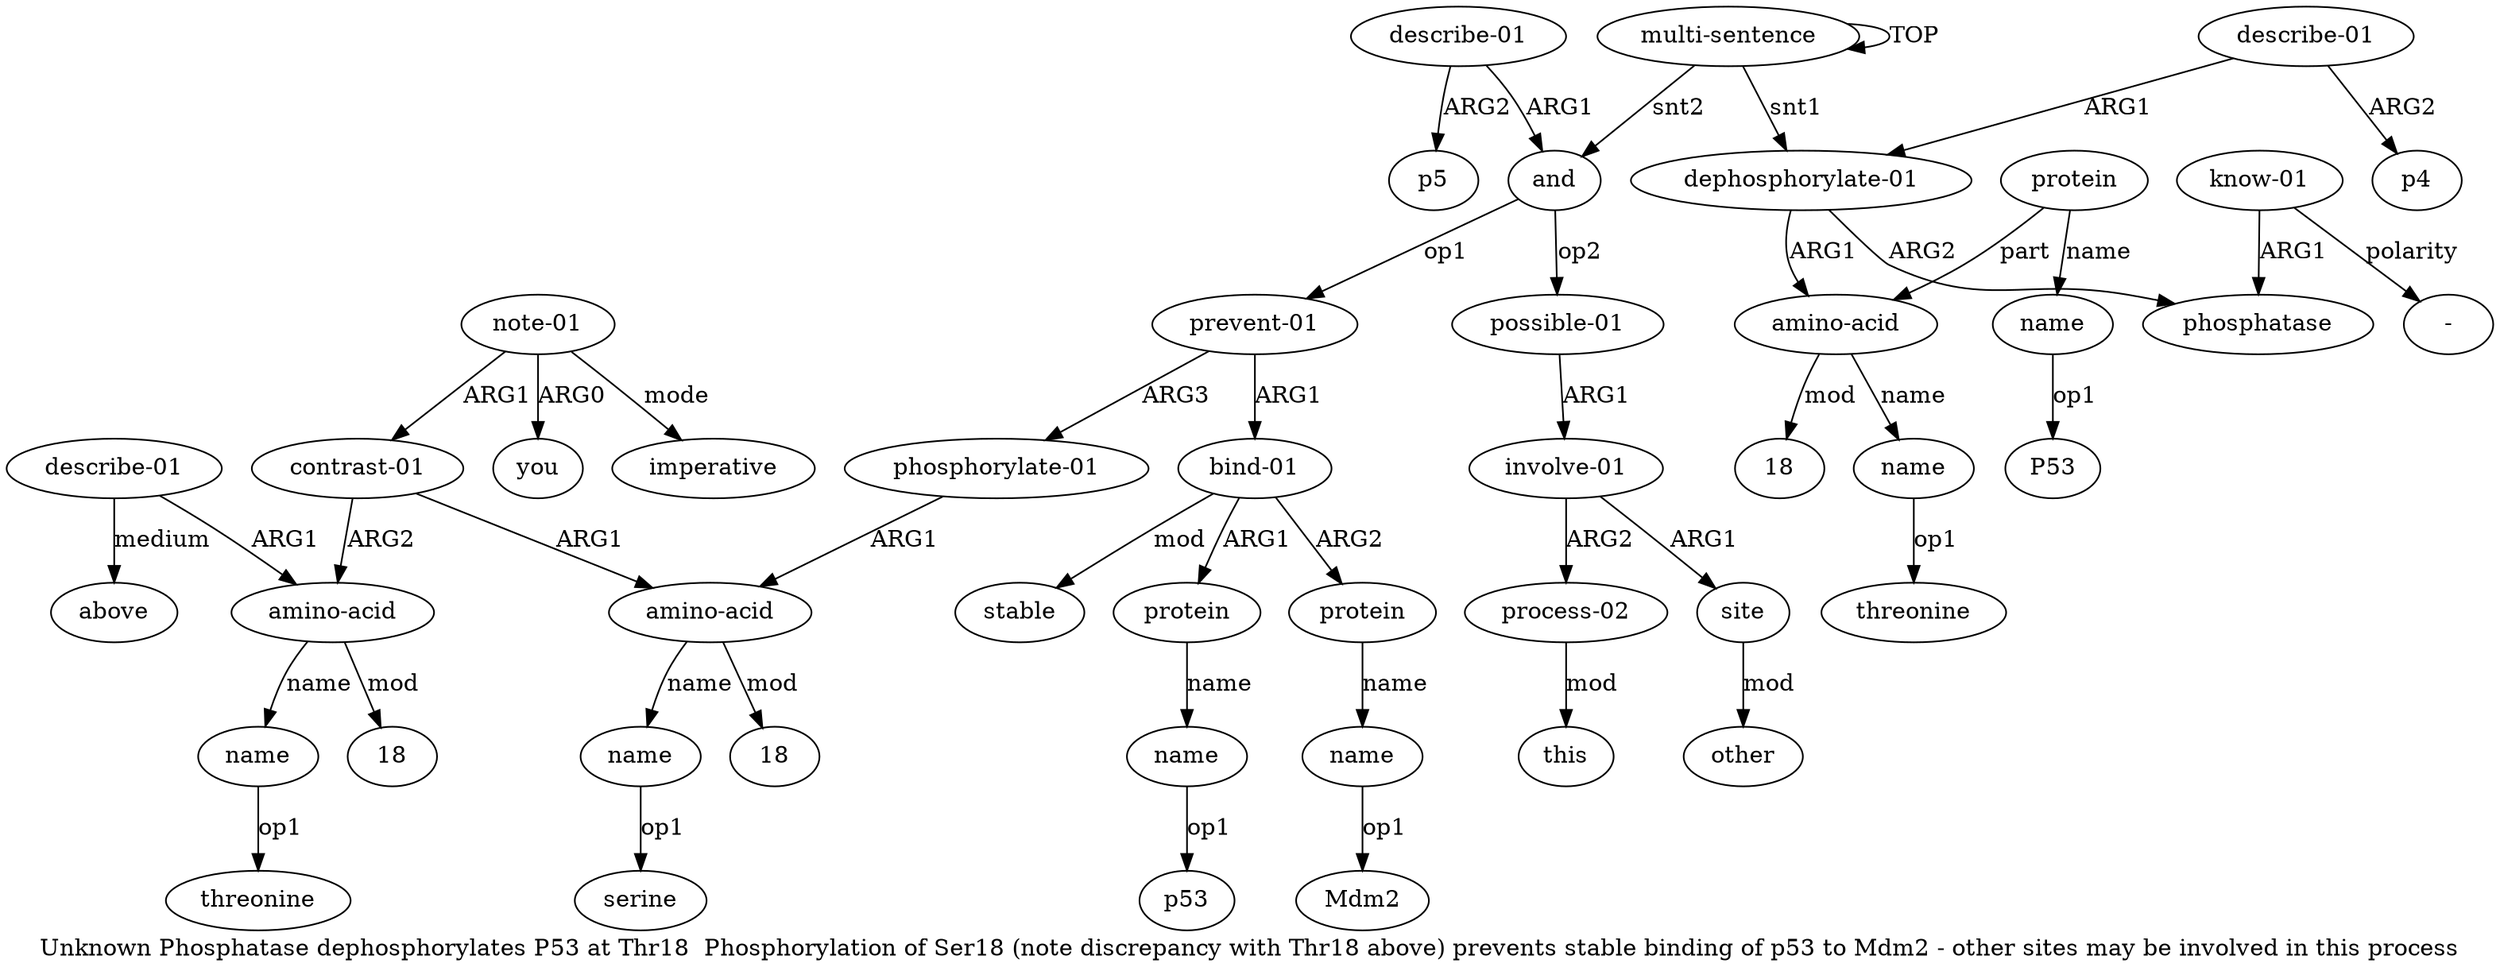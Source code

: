 digraph  {
	graph [label="Unknown Phosphatase dephosphorylates P53 at Thr18  Phosphorylation of Ser18 (note discrepancy with Thr18 above) prevents stable \
binding of p53 to Mdm2 - other sites may be involved in this process"];
	node [label="\N"];
	a20	 [color=black,
		gold_ind=20,
		gold_label=name,
		label=name,
		test_ind=20,
		test_label=name];
	"a20 serine"	 [color=black,
		gold_ind=-1,
		gold_label=serine,
		label=serine,
		test_ind=-1,
		test_label=serine];
	a20 -> "a20 serine" [key=0,
	color=black,
	gold_label=op1,
	label=op1,
	test_label=op1];
a21 [color=black,
	gold_ind=21,
	gold_label="contrast-01",
	label="contrast-01",
	test_ind=21,
	test_label="contrast-01"];
a22 [color=black,
	gold_ind=22,
	gold_label="amino-acid",
	label="amino-acid",
	test_ind=22,
	test_label="amino-acid"];
a21 -> a22 [key=0,
color=black,
gold_label=ARG2,
label=ARG2,
test_label=ARG2];
a19 [color=black,
gold_ind=19,
gold_label="amino-acid",
label="amino-acid",
test_ind=19,
test_label="amino-acid"];
a21 -> a19 [key=0,
color=black,
gold_label=ARG1,
label=ARG1,
test_label=ARG1];
a23 [color=black,
gold_ind=23,
gold_label=name,
label=name,
test_ind=23,
test_label=name];
a22 -> a23 [key=0,
color=black,
gold_label=name,
label=name,
test_label=name];
"a22 18" [color=black,
gold_ind=-1,
gold_label=18,
label=18,
test_ind=-1,
test_label=18];
a22 -> "a22 18" [key=0,
color=black,
gold_label=mod,
label=mod,
test_label=mod];
"a23 threonine" [color=black,
gold_ind=-1,
gold_label=threonine,
label=threonine,
test_ind=-1,
test_label=threonine];
a23 -> "a23 threonine" [key=0,
color=black,
gold_label=op1,
label=op1,
test_label=op1];
a24 [color=black,
gold_ind=24,
gold_label="describe-01",
label="describe-01",
test_ind=24,
test_label="describe-01"];
a24 -> a22 [key=0,
color=black,
gold_label=ARG1,
label=ARG1,
test_label=ARG1];
a25 [color=black,
gold_ind=25,
gold_label=above,
label=above,
test_ind=25,
test_label=above];
a24 -> a25 [key=0,
color=black,
gold_label=medium,
label=medium,
test_label=medium];
a26 [color=black,
gold_ind=26,
gold_label="note-01",
label="note-01",
test_ind=26,
test_label="note-01"];
a26 -> a21 [key=0,
color=black,
gold_label=ARG1,
label=ARG1,
test_label=ARG1];
a27 [color=black,
gold_ind=27,
gold_label=you,
label=you,
test_ind=27,
test_label=you];
a26 -> a27 [key=0,
color=black,
gold_label=ARG0,
label=ARG0,
test_label=ARG0];
"a26 imperative" [color=black,
gold_ind=-1,
gold_label=imperative,
label=imperative,
test_ind=-1,
test_label=imperative];
a26 -> "a26 imperative" [key=0,
color=black,
gold_label=mode,
label=mode,
test_label=mode];
a28 [color=black,
gold_ind=28,
gold_label="possible-01",
label="possible-01",
test_ind=28,
test_label="possible-01"];
a29 [color=black,
gold_ind=29,
gold_label="involve-01",
label="involve-01",
test_ind=29,
test_label="involve-01"];
a28 -> a29 [key=0,
color=black,
gold_label=ARG1,
label=ARG1,
test_label=ARG1];
a30 [color=black,
gold_ind=30,
gold_label=site,
label=site,
test_ind=30,
test_label=site];
a29 -> a30 [key=0,
color=black,
gold_label=ARG1,
label=ARG1,
test_label=ARG1];
a32 [color=black,
gold_ind=32,
gold_label="process-02",
label="process-02",
test_ind=32,
test_label="process-02"];
a29 -> a32 [key=0,
color=black,
gold_label=ARG2,
label=ARG2,
test_label=ARG2];
a31 [color=black,
gold_ind=31,
gold_label=other,
label=other,
test_ind=31,
test_label=other];
a30 -> a31 [key=0,
color=black,
gold_label=mod,
label=mod,
test_label=mod];
a33 [color=black,
gold_ind=33,
gold_label=this,
label=this,
test_ind=33,
test_label=this];
a35 [color=black,
gold_ind=35,
gold_label=p5,
label=p5,
test_ind=35,
test_label=p5];
a34 [color=black,
gold_ind=34,
gold_label="describe-01",
label="describe-01",
test_ind=34,
test_label="describe-01"];
a34 -> a35 [key=0,
color=black,
gold_label=ARG2,
label=ARG2,
test_label=ARG2];
a10 [color=black,
gold_ind=10,
gold_label=and,
label=and,
test_ind=10,
test_label=and];
a34 -> a10 [key=0,
color=black,
gold_label=ARG1,
label=ARG1,
test_label=ARG1];
"a14 p53" [color=black,
gold_ind=-1,
gold_label=p53,
label=p53,
test_ind=-1,
test_label=p53];
"a5 P53" [color=black,
gold_ind=-1,
gold_label=P53,
label=P53,
test_ind=-1,
test_label=P53];
"a16 Mdm2" [color=black,
gold_ind=-1,
gold_label=Mdm2,
label=Mdm2,
test_ind=-1,
test_label=Mdm2];
"a19 18" [color=black,
gold_ind=-1,
gold_label=18,
label=18,
test_ind=-1,
test_label=18];
"a7 -" [color=black,
gold_ind=-1,
gold_label="-",
label="-",
test_ind=-1,
test_label="-"];
a32 -> a33 [key=0,
color=black,
gold_label=mod,
label=mod,
test_label=mod];
a15 [color=black,
gold_ind=15,
gold_label=protein,
label=protein,
test_ind=15,
test_label=protein];
a16 [color=black,
gold_ind=16,
gold_label=name,
label=name,
test_ind=16,
test_label=name];
a15 -> a16 [key=0,
color=black,
gold_label=name,
label=name,
test_label=name];
a14 [color=black,
gold_ind=14,
gold_label=name,
label=name,
test_ind=14,
test_label=name];
a14 -> "a14 p53" [key=0,
color=black,
gold_label=op1,
label=op1,
test_label=op1];
a17 [color=black,
gold_ind=17,
gold_label=stable,
label=stable,
test_ind=17,
test_label=stable];
a16 -> "a16 Mdm2" [key=0,
color=black,
gold_label=op1,
label=op1,
test_label=op1];
a11 [color=black,
gold_ind=11,
gold_label="prevent-01",
label="prevent-01",
test_ind=11,
test_label="prevent-01"];
a12 [color=black,
gold_ind=12,
gold_label="bind-01",
label="bind-01",
test_ind=12,
test_label="bind-01"];
a11 -> a12 [key=0,
color=black,
gold_label=ARG1,
label=ARG1,
test_label=ARG1];
a18 [color=black,
gold_ind=18,
gold_label="phosphorylate-01",
label="phosphorylate-01",
test_ind=18,
test_label="phosphorylate-01"];
a11 -> a18 [key=0,
color=black,
gold_label=ARG3,
label=ARG3,
test_label=ARG3];
a10 -> a28 [key=0,
color=black,
gold_label=op2,
label=op2,
test_label=op2];
a10 -> a11 [key=0,
color=black,
gold_label=op1,
label=op1,
test_label=op1];
a13 [color=black,
gold_ind=13,
gold_label=protein,
label=protein,
test_ind=13,
test_label=protein];
a13 -> a14 [key=0,
color=black,
gold_label=name,
label=name,
test_label=name];
a12 -> a15 [key=0,
color=black,
gold_label=ARG2,
label=ARG2,
test_label=ARG2];
a12 -> a17 [key=0,
color=black,
gold_label=mod,
label=mod,
test_label=mod];
a12 -> a13 [key=0,
color=black,
gold_label=ARG1,
label=ARG1,
test_label=ARG1];
a19 -> a20 [key=0,
color=black,
gold_label=name,
label=name,
test_label=name];
a19 -> "a19 18" [key=0,
color=black,
gold_label=mod,
label=mod,
test_label=mod];
a18 -> a19 [key=0,
color=black,
gold_label=ARG1,
label=ARG1,
test_label=ARG1];
"a3 threonine" [color=black,
gold_ind=-1,
gold_label=threonine,
label=threonine,
test_ind=-1,
test_label=threonine];
a1 [color=black,
gold_ind=1,
gold_label="dephosphorylate-01",
label="dephosphorylate-01",
test_ind=1,
test_label="dephosphorylate-01"];
a2 [color=black,
gold_ind=2,
gold_label="amino-acid",
label="amino-acid",
test_ind=2,
test_label="amino-acid"];
a1 -> a2 [key=0,
color=black,
gold_label=ARG1,
label=ARG1,
test_label=ARG1];
a6 [color=black,
gold_ind=6,
gold_label=phosphatase,
label=phosphatase,
test_ind=6,
test_label=phosphatase];
a1 -> a6 [key=0,
color=black,
gold_label=ARG2,
label=ARG2,
test_label=ARG2];
a0 [color=black,
gold_ind=0,
gold_label="multi-sentence",
label="multi-sentence",
test_ind=0,
test_label="multi-sentence"];
a0 -> a10 [key=0,
color=black,
gold_label=snt2,
label=snt2,
test_label=snt2];
a0 -> a1 [key=0,
color=black,
gold_label=snt1,
label=snt1,
test_label=snt1];
a0 -> a0 [key=0,
color=black,
gold_label=TOP,
label=TOP,
test_label=TOP];
a3 [color=black,
gold_ind=3,
gold_label=name,
label=name,
test_ind=3,
test_label=name];
a3 -> "a3 threonine" [key=0,
color=black,
gold_label=op1,
label=op1,
test_label=op1];
a2 -> a3 [key=0,
color=black,
gold_label=name,
label=name,
test_label=name];
"a2 18" [color=black,
gold_ind=-1,
gold_label=18,
label=18,
test_ind=-1,
test_label=18];
a2 -> "a2 18" [key=0,
color=black,
gold_label=mod,
label=mod,
test_label=mod];
a5 [color=black,
gold_ind=5,
gold_label=name,
label=name,
test_ind=5,
test_label=name];
a5 -> "a5 P53" [key=0,
color=black,
gold_label=op1,
label=op1,
test_label=op1];
a4 [color=black,
gold_ind=4,
gold_label=protein,
label=protein,
test_ind=4,
test_label=protein];
a4 -> a2 [key=0,
color=black,
gold_label=part,
label=part,
test_label=part];
a4 -> a5 [key=0,
color=black,
gold_label=name,
label=name,
test_label=name];
a7 [color=black,
gold_ind=7,
gold_label="know-01",
label="know-01",
test_ind=7,
test_label="know-01"];
a7 -> "a7 -" [key=0,
color=black,
gold_label=polarity,
label=polarity,
test_label=polarity];
a7 -> a6 [key=0,
color=black,
gold_label=ARG1,
label=ARG1,
test_label=ARG1];
a9 [color=black,
gold_ind=9,
gold_label=p4,
label=p4,
test_ind=9,
test_label=p4];
a8 [color=black,
gold_ind=8,
gold_label="describe-01",
label="describe-01",
test_ind=8,
test_label="describe-01"];
a8 -> a1 [key=0,
color=black,
gold_label=ARG1,
label=ARG1,
test_label=ARG1];
a8 -> a9 [key=0,
color=black,
gold_label=ARG2,
label=ARG2,
test_label=ARG2];
}
